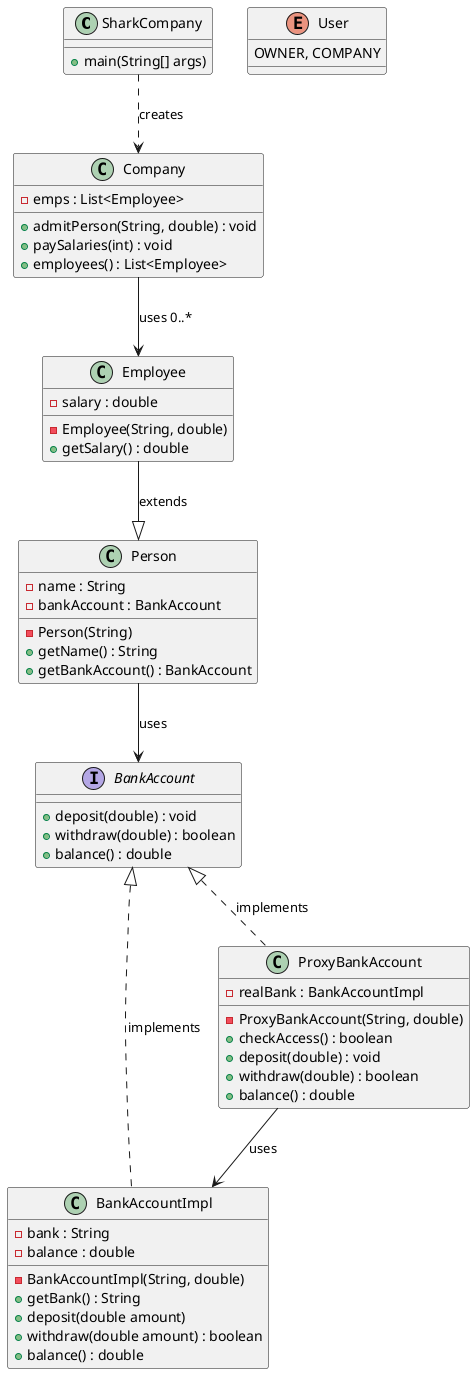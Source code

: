 @startuml diagram_9_1_a

class SharkCompany {
    + main(String[] args)
}

enum User {
    OWNER, COMPANY
}

interface BankAccount {
    + deposit(double) : void
    + withdraw(double) : boolean
    + balance() : double
}

class BankAccountImpl {
    - BankAccountImpl(String, double)

    - bank : String
    - balance : double

    + getBank() : String
    + deposit(double amount)
    + withdraw(double amount) : boolean
    + balance() : double
}

class ProxyBankAccount {
    - ProxyBankAccount(String, double)

    - realBank : BankAccountImpl

    + checkAccess() : boolean
    + deposit(double) : void
    + withdraw(double) : boolean
    + balance() : double
}

class Person {
    - Person(String)

    - name : String
    - bankAccount : BankAccount

    + getName() : String
    + getBankAccount() : BankAccount
}

class Employee{
    - Employee(String, double)

    - salary : double

    + getSalary() : double
}

class Company {
    - emps : List<Employee>

    + admitPerson(String, double) : void
    + paySalaries(int) : void
    + employees() : List<Employee>
}


BankAccount <|.. BankAccountImpl : implements
BankAccount <|.. ProxyBankAccount : implements

ProxyBankAccount --> BankAccountImpl : uses
Person --> BankAccount : uses
Company --> Employee : uses 0..*

Employee --|> Person : extends


SharkCompany ..> Company : creates

@enduml
